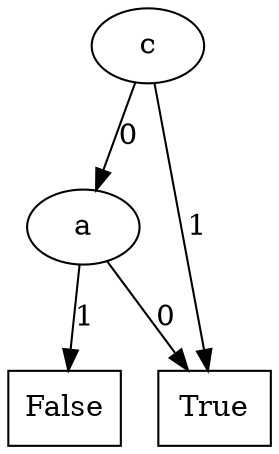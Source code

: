 digraph BDD {
node[shape=oval];
3[label="c"];
2[label="a"];
node[shape=rectangle];
1[label=True];
node[shape=oval];

2->1[label=0];
node[shape=rectangle];
0[label=False];
node[shape=oval];

2->0[label=1];

3->2[label=0];
node[shape=rectangle];
1[label=True];
node[shape=oval];

3->1[label=1];

}
